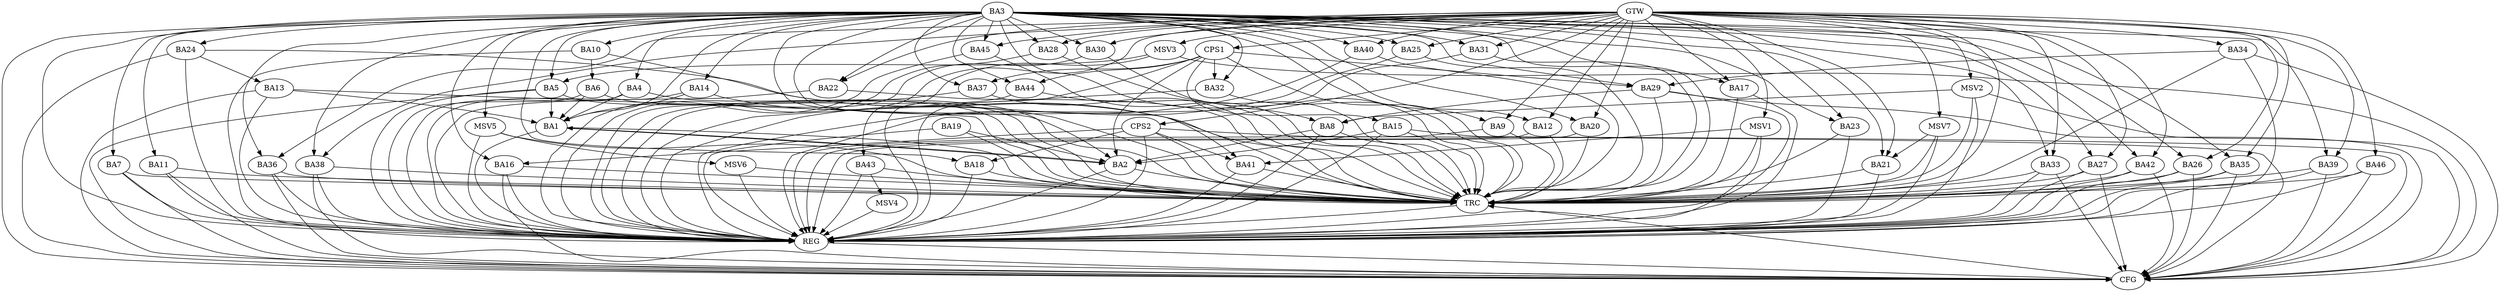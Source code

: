 strict digraph G {
  BA1 [ label="BA1" ];
  BA2 [ label="BA2" ];
  BA3 [ label="BA3" ];
  BA4 [ label="BA4" ];
  BA5 [ label="BA5" ];
  BA6 [ label="BA6" ];
  BA7 [ label="BA7" ];
  BA8 [ label="BA8" ];
  BA9 [ label="BA9" ];
  BA10 [ label="BA10" ];
  BA11 [ label="BA11" ];
  BA12 [ label="BA12" ];
  BA13 [ label="BA13" ];
  BA14 [ label="BA14" ];
  BA15 [ label="BA15" ];
  BA16 [ label="BA16" ];
  BA17 [ label="BA17" ];
  BA18 [ label="BA18" ];
  BA19 [ label="BA19" ];
  BA20 [ label="BA20" ];
  BA21 [ label="BA21" ];
  BA22 [ label="BA22" ];
  BA23 [ label="BA23" ];
  BA24 [ label="BA24" ];
  BA25 [ label="BA25" ];
  BA26 [ label="BA26" ];
  BA27 [ label="BA27" ];
  BA28 [ label="BA28" ];
  BA29 [ label="BA29" ];
  BA30 [ label="BA30" ];
  BA31 [ label="BA31" ];
  BA32 [ label="BA32" ];
  BA33 [ label="BA33" ];
  BA34 [ label="BA34" ];
  BA35 [ label="BA35" ];
  BA36 [ label="BA36" ];
  BA37 [ label="BA37" ];
  BA38 [ label="BA38" ];
  BA39 [ label="BA39" ];
  BA40 [ label="BA40" ];
  BA41 [ label="BA41" ];
  BA42 [ label="BA42" ];
  BA43 [ label="BA43" ];
  BA44 [ label="BA44" ];
  BA45 [ label="BA45" ];
  BA46 [ label="BA46" ];
  CPS1 [ label="CPS1" ];
  CPS2 [ label="CPS2" ];
  GTW [ label="GTW" ];
  REG [ label="REG" ];
  CFG [ label="CFG" ];
  TRC [ label="TRC" ];
  MSV1 [ label="MSV1" ];
  MSV2 [ label="MSV2" ];
  MSV3 [ label="MSV3" ];
  MSV4 [ label="MSV4" ];
  MSV5 [ label="MSV5" ];
  MSV6 [ label="MSV6" ];
  MSV7 [ label="MSV7" ];
  BA1 -> BA2;
  BA2 -> BA1;
  BA3 -> BA2;
  BA4 -> BA1;
  BA5 -> BA1;
  BA6 -> BA1;
  BA8 -> BA2;
  BA10 -> BA6;
  BA13 -> BA1;
  BA14 -> BA1;
  BA15 -> BA2;
  BA19 -> BA2;
  BA24 -> BA13;
  BA29 -> BA8;
  BA34 -> BA29;
  CPS1 -> BA32;
  CPS1 -> BA2;
  CPS1 -> BA37;
  CPS1 -> BA15;
  CPS1 -> BA29;
  CPS1 -> BA44;
  CPS2 -> BA41;
  CPS2 -> BA16;
  CPS2 -> BA18;
  GTW -> BA9;
  GTW -> BA12;
  GTW -> BA17;
  GTW -> BA20;
  GTW -> BA21;
  GTW -> BA22;
  GTW -> BA23;
  GTW -> BA25;
  GTW -> BA26;
  GTW -> BA27;
  GTW -> BA28;
  GTW -> BA30;
  GTW -> BA31;
  GTW -> BA33;
  GTW -> BA34;
  GTW -> BA35;
  GTW -> BA36;
  GTW -> BA38;
  GTW -> BA39;
  GTW -> BA40;
  GTW -> BA42;
  GTW -> BA43;
  GTW -> BA45;
  GTW -> BA46;
  GTW -> CPS1;
  GTW -> CPS2;
  BA1 -> REG;
  BA2 -> REG;
  BA3 -> REG;
  BA4 -> REG;
  BA5 -> REG;
  BA6 -> REG;
  BA7 -> REG;
  BA8 -> REG;
  BA9 -> REG;
  BA10 -> REG;
  BA11 -> REG;
  BA12 -> REG;
  BA13 -> REG;
  BA14 -> REG;
  BA15 -> REG;
  BA16 -> REG;
  BA17 -> REG;
  BA18 -> REG;
  BA19 -> REG;
  BA20 -> REG;
  BA21 -> REG;
  BA22 -> REG;
  BA23 -> REG;
  BA24 -> REG;
  BA25 -> REG;
  BA26 -> REG;
  BA27 -> REG;
  BA28 -> REG;
  BA29 -> REG;
  BA30 -> REG;
  BA31 -> REG;
  BA32 -> REG;
  BA33 -> REG;
  BA34 -> REG;
  BA35 -> REG;
  BA36 -> REG;
  BA37 -> REG;
  BA38 -> REG;
  BA39 -> REG;
  BA40 -> REG;
  BA41 -> REG;
  BA42 -> REG;
  BA43 -> REG;
  BA44 -> REG;
  BA45 -> REG;
  BA46 -> REG;
  CPS1 -> REG;
  CPS2 -> REG;
  BA42 -> CFG;
  BA13 -> CFG;
  BA7 -> CFG;
  BA33 -> CFG;
  BA11 -> CFG;
  BA5 -> CFG;
  BA24 -> CFG;
  BA26 -> CFG;
  BA3 -> CFG;
  BA46 -> CFG;
  CPS2 -> CFG;
  BA39 -> CFG;
  BA29 -> CFG;
  BA15 -> CFG;
  BA35 -> CFG;
  BA38 -> CFG;
  BA34 -> CFG;
  BA36 -> CFG;
  BA27 -> CFG;
  BA16 -> CFG;
  REG -> CFG;
  BA1 -> TRC;
  BA2 -> TRC;
  BA3 -> TRC;
  BA4 -> TRC;
  BA5 -> TRC;
  BA6 -> TRC;
  BA7 -> TRC;
  BA8 -> TRC;
  BA9 -> TRC;
  BA10 -> TRC;
  BA11 -> TRC;
  BA12 -> TRC;
  BA13 -> TRC;
  BA14 -> TRC;
  BA15 -> TRC;
  BA16 -> TRC;
  BA17 -> TRC;
  BA18 -> TRC;
  BA19 -> TRC;
  BA20 -> TRC;
  BA21 -> TRC;
  BA22 -> TRC;
  BA23 -> TRC;
  BA24 -> TRC;
  BA25 -> TRC;
  BA26 -> TRC;
  BA27 -> TRC;
  BA28 -> TRC;
  BA29 -> TRC;
  BA30 -> TRC;
  BA31 -> TRC;
  BA32 -> TRC;
  BA33 -> TRC;
  BA34 -> TRC;
  BA35 -> TRC;
  BA36 -> TRC;
  BA37 -> TRC;
  BA38 -> TRC;
  BA39 -> TRC;
  BA40 -> TRC;
  BA41 -> TRC;
  BA42 -> TRC;
  BA43 -> TRC;
  BA44 -> TRC;
  BA45 -> TRC;
  BA46 -> TRC;
  CPS1 -> TRC;
  CPS2 -> TRC;
  GTW -> TRC;
  CFG -> TRC;
  TRC -> REG;
  BA3 -> BA33;
  BA3 -> BA36;
  BA3 -> BA14;
  BA3 -> BA18;
  BA3 -> BA9;
  BA3 -> BA5;
  BA3 -> BA24;
  BA3 -> BA21;
  BA3 -> BA8;
  BA3 -> BA10;
  BA3 -> BA32;
  BA3 -> BA26;
  BA3 -> BA12;
  BA3 -> BA45;
  BA3 -> BA23;
  BA3 -> BA40;
  BA3 -> BA29;
  BA3 -> BA4;
  BA3 -> BA35;
  BA3 -> BA1;
  BA3 -> BA41;
  BA3 -> BA27;
  BA3 -> BA39;
  BA3 -> BA42;
  BA3 -> BA38;
  BA3 -> BA30;
  BA3 -> BA37;
  BA3 -> BA16;
  BA3 -> BA17;
  BA3 -> BA25;
  BA3 -> BA22;
  BA3 -> BA11;
  BA3 -> BA7;
  BA3 -> BA31;
  BA3 -> BA44;
  BA3 -> BA28;
  BA3 -> BA20;
  MSV1 -> BA41;
  GTW -> MSV1;
  MSV1 -> REG;
  MSV1 -> TRC;
  MSV2 -> BA8;
  GTW -> MSV2;
  MSV2 -> REG;
  MSV2 -> TRC;
  MSV2 -> CFG;
  MSV3 -> BA5;
  GTW -> MSV3;
  MSV3 -> REG;
  MSV3 -> CFG;
  BA43 -> MSV4;
  MSV4 -> REG;
  BA3 -> MSV5;
  MSV5 -> REG;
  MSV5 -> TRC;
  MSV5 -> MSV6;
  MSV6 -> REG;
  MSV6 -> TRC;
  MSV7 -> BA21;
  GTW -> MSV7;
  MSV7 -> REG;
  MSV7 -> TRC;
}
